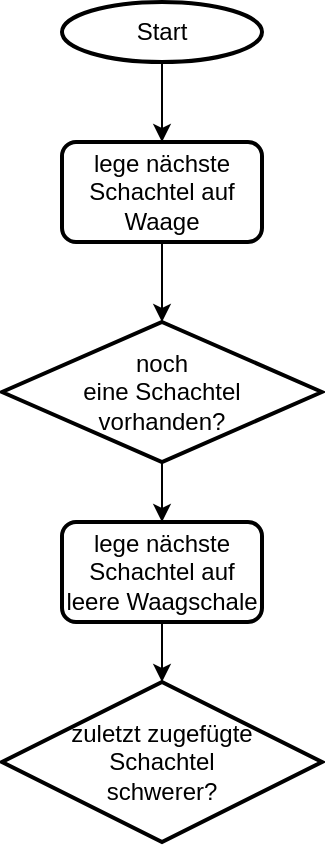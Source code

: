 <mxfile version="14.9.7" type="github">
  <diagram id="r6M8skHL5s6FFcUsjDsS" name="Page-1">
    <mxGraphModel dx="946" dy="620" grid="1" gridSize="10" guides="1" tooltips="1" connect="1" arrows="1" fold="1" page="0" pageScale="1" pageWidth="827" pageHeight="1169" math="0" shadow="0">
      <root>
        <mxCell id="0" />
        <mxCell id="1" parent="0" />
        <mxCell id="Nrn3qzLmEPuo9doUSMoq-4" style="edgeStyle=orthogonalEdgeStyle;rounded=0;orthogonalLoop=1;jettySize=auto;html=1;exitX=0.5;exitY=1;exitDx=0;exitDy=0;exitPerimeter=0;entryX=0.5;entryY=0;entryDx=0;entryDy=0;fontColor=#000000;" edge="1" parent="1" source="Nrn3qzLmEPuo9doUSMoq-1" target="Nrn3qzLmEPuo9doUSMoq-2">
          <mxGeometry relative="1" as="geometry" />
        </mxCell>
        <mxCell id="Nrn3qzLmEPuo9doUSMoq-1" value="Start" style="strokeWidth=2;html=1;shape=mxgraph.flowchart.start_1;whiteSpace=wrap;fontColor=#000000;" vertex="1" parent="1">
          <mxGeometry x="330" y="80" width="100" height="30" as="geometry" />
        </mxCell>
        <mxCell id="Nrn3qzLmEPuo9doUSMoq-5" style="edgeStyle=orthogonalEdgeStyle;rounded=0;orthogonalLoop=1;jettySize=auto;html=1;exitX=0.5;exitY=1;exitDx=0;exitDy=0;entryX=0.5;entryY=0;entryDx=0;entryDy=0;entryPerimeter=0;fontColor=#000000;" edge="1" parent="1" source="Nrn3qzLmEPuo9doUSMoq-2" target="Nrn3qzLmEPuo9doUSMoq-3">
          <mxGeometry relative="1" as="geometry" />
        </mxCell>
        <mxCell id="Nrn3qzLmEPuo9doUSMoq-2" value="lege nächste Schachtel auf Waage" style="rounded=1;whiteSpace=wrap;html=1;absoluteArcSize=1;arcSize=14;strokeWidth=2;fontColor=#000000;" vertex="1" parent="1">
          <mxGeometry x="330" y="150" width="100" height="50" as="geometry" />
        </mxCell>
        <mxCell id="Nrn3qzLmEPuo9doUSMoq-7" style="edgeStyle=orthogonalEdgeStyle;rounded=0;orthogonalLoop=1;jettySize=auto;html=1;exitX=0.5;exitY=1;exitDx=0;exitDy=0;exitPerimeter=0;entryX=0.5;entryY=0;entryDx=0;entryDy=0;fontColor=#000000;" edge="1" parent="1" source="Nrn3qzLmEPuo9doUSMoq-3" target="Nrn3qzLmEPuo9doUSMoq-6">
          <mxGeometry relative="1" as="geometry" />
        </mxCell>
        <mxCell id="Nrn3qzLmEPuo9doUSMoq-3" value="noch &lt;br&gt;eine Schachtel &lt;br&gt;vorhanden?" style="strokeWidth=2;html=1;shape=mxgraph.flowchart.decision;whiteSpace=wrap;fontColor=#000000;" vertex="1" parent="1">
          <mxGeometry x="300" y="240" width="160" height="70" as="geometry" />
        </mxCell>
        <mxCell id="Nrn3qzLmEPuo9doUSMoq-9" style="edgeStyle=orthogonalEdgeStyle;rounded=0;orthogonalLoop=1;jettySize=auto;html=1;exitX=0.5;exitY=1;exitDx=0;exitDy=0;entryX=0.5;entryY=0;entryDx=0;entryDy=0;entryPerimeter=0;fontColor=#000000;" edge="1" parent="1" source="Nrn3qzLmEPuo9doUSMoq-6" target="Nrn3qzLmEPuo9doUSMoq-8">
          <mxGeometry relative="1" as="geometry" />
        </mxCell>
        <mxCell id="Nrn3qzLmEPuo9doUSMoq-6" value="lege nächste Schachtel auf leere Waagschale" style="rounded=1;whiteSpace=wrap;html=1;absoluteArcSize=1;arcSize=14;strokeWidth=2;fontColor=#000000;" vertex="1" parent="1">
          <mxGeometry x="330" y="340" width="100" height="50" as="geometry" />
        </mxCell>
        <mxCell id="Nrn3qzLmEPuo9doUSMoq-8" value="zuletzt zugefügte&lt;br&gt;Schachtel&lt;br&gt;schwerer?" style="strokeWidth=2;html=1;shape=mxgraph.flowchart.decision;whiteSpace=wrap;fontColor=#000000;" vertex="1" parent="1">
          <mxGeometry x="300" y="420" width="160" height="80" as="geometry" />
        </mxCell>
      </root>
    </mxGraphModel>
  </diagram>
</mxfile>

